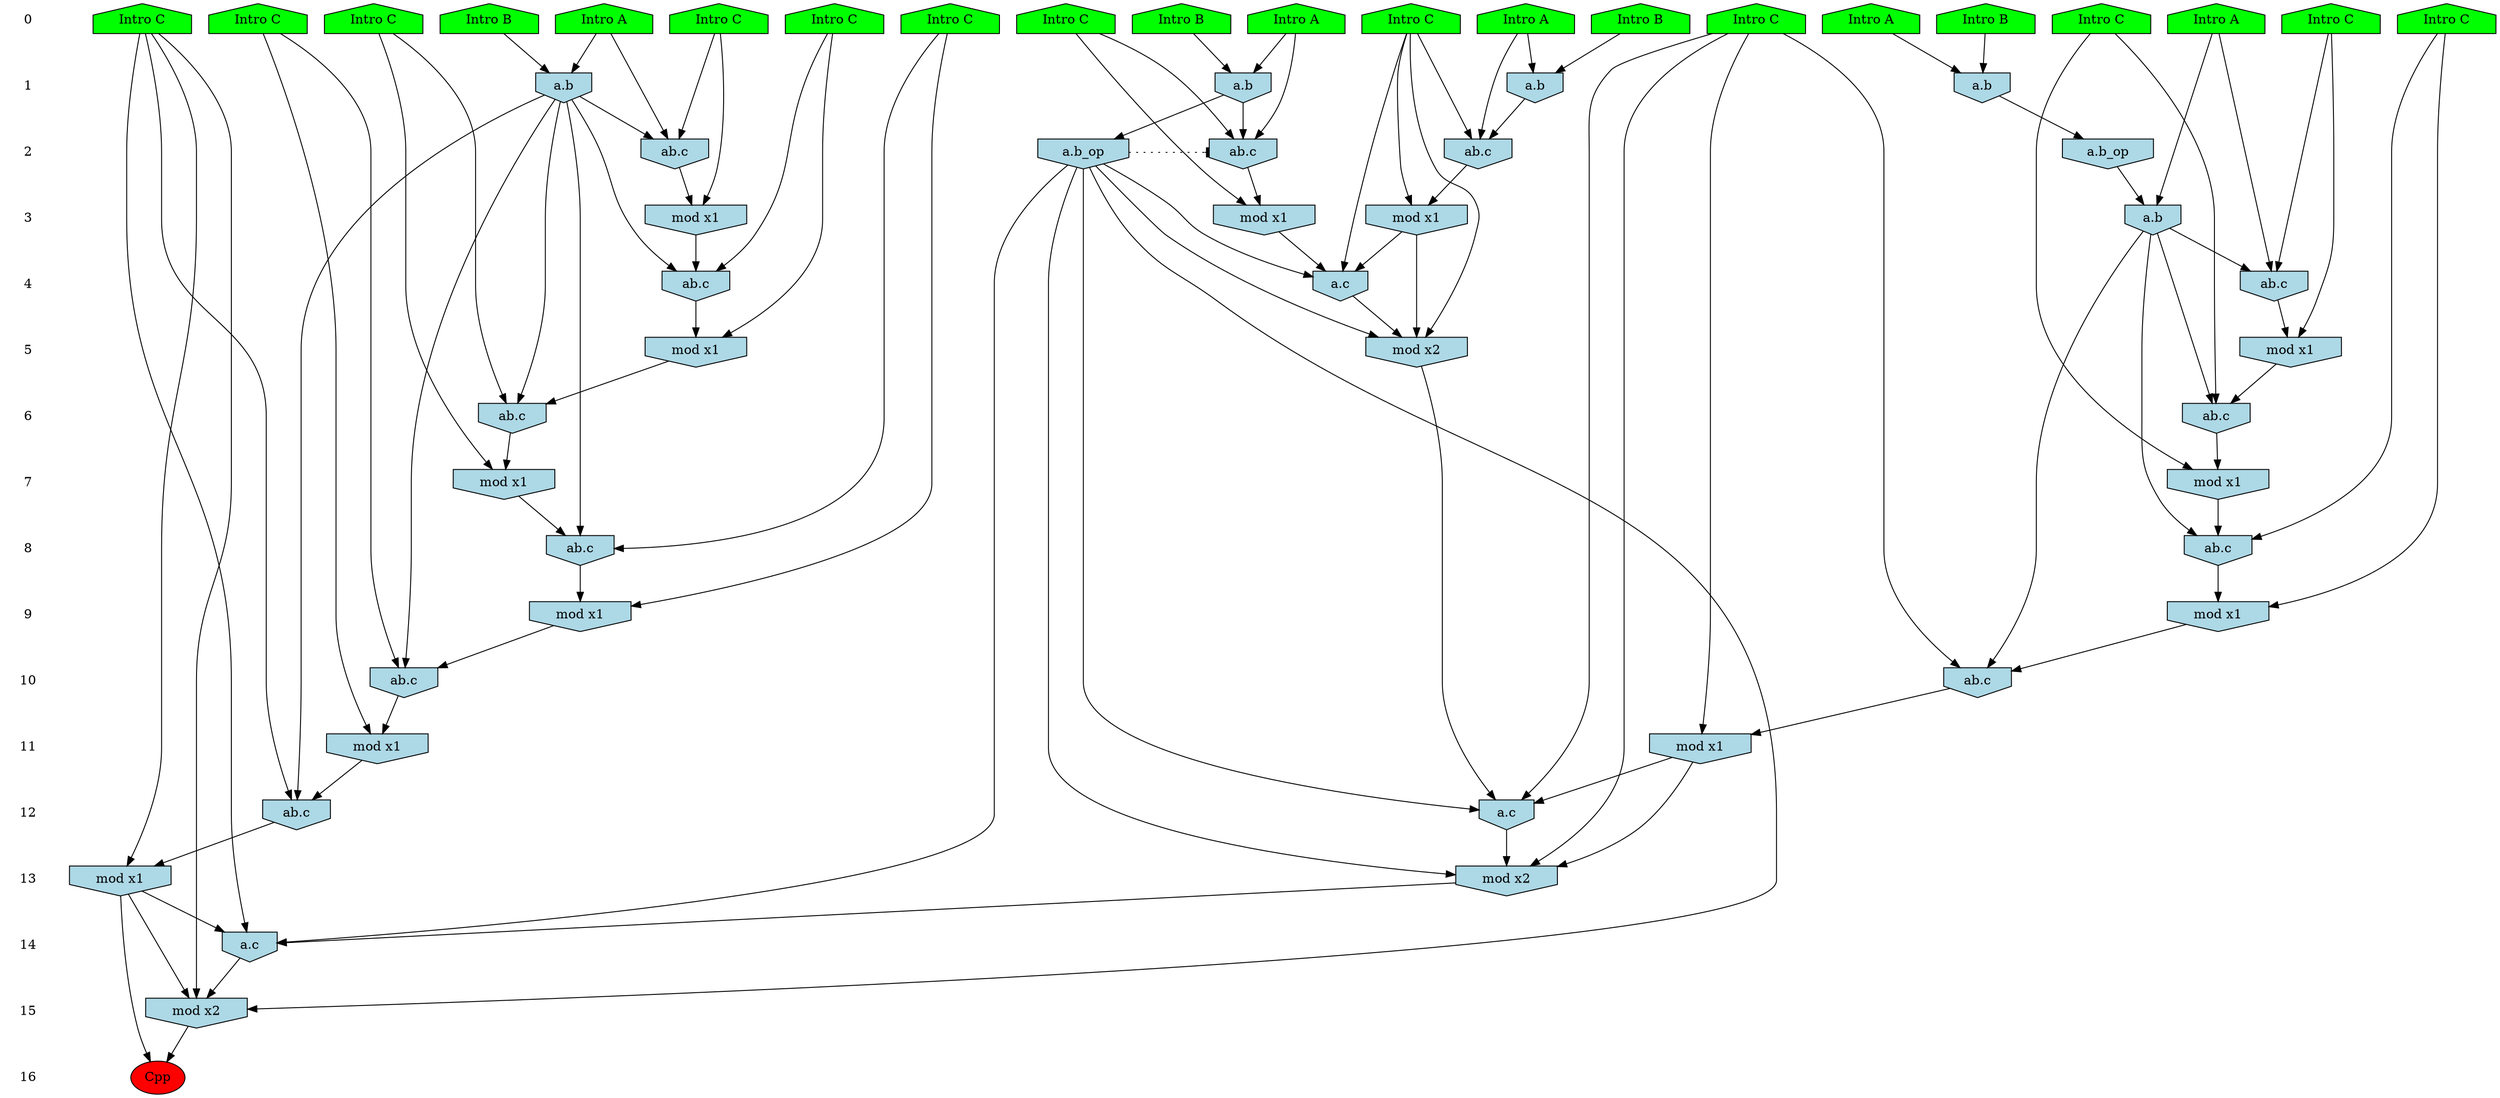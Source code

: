 /* Compression of 1 causal flows obtained in average at 1.953844E+01 t.u */
/* Compressed causal flows were: [3595] */
digraph G{
 ranksep=.5 ; 
{ rank = same ; "0" [shape=plaintext] ; node_1 [label ="Intro A", shape=house, style=filled, fillcolor=green] ;
node_2 [label ="Intro A", shape=house, style=filled, fillcolor=green] ;
node_3 [label ="Intro B", shape=house, style=filled, fillcolor=green] ;
node_4 [label ="Intro A", shape=house, style=filled, fillcolor=green] ;
node_5 [label ="Intro A", shape=house, style=filled, fillcolor=green] ;
node_6 [label ="Intro A", shape=house, style=filled, fillcolor=green] ;
node_7 [label ="Intro B", shape=house, style=filled, fillcolor=green] ;
node_8 [label ="Intro B", shape=house, style=filled, fillcolor=green] ;
node_9 [label ="Intro B", shape=house, style=filled, fillcolor=green] ;
node_10 [label ="Intro C", shape=house, style=filled, fillcolor=green] ;
node_11 [label ="Intro C", shape=house, style=filled, fillcolor=green] ;
node_12 [label ="Intro C", shape=house, style=filled, fillcolor=green] ;
node_13 [label ="Intro C", shape=house, style=filled, fillcolor=green] ;
node_14 [label ="Intro C", shape=house, style=filled, fillcolor=green] ;
node_15 [label ="Intro C", shape=house, style=filled, fillcolor=green] ;
node_16 [label ="Intro C", shape=house, style=filled, fillcolor=green] ;
node_17 [label ="Intro C", shape=house, style=filled, fillcolor=green] ;
node_18 [label ="Intro C", shape=house, style=filled, fillcolor=green] ;
node_19 [label ="Intro C", shape=house, style=filled, fillcolor=green] ;
node_20 [label ="Intro C", shape=house, style=filled, fillcolor=green] ;
node_21 [label ="Intro C", shape=house, style=filled, fillcolor=green] ;
}
{ rank = same ; "1" [shape=plaintext] ; node_22 [label="a.b", shape=invhouse, style=filled, fillcolor = lightblue] ;
node_23 [label="a.b", shape=invhouse, style=filled, fillcolor = lightblue] ;
node_29 [label="a.b", shape=invhouse, style=filled, fillcolor = lightblue] ;
node_32 [label="a.b", shape=invhouse, style=filled, fillcolor = lightblue] ;
}
{ rank = same ; "2" [shape=plaintext] ; node_24 [label="ab.c", shape=invhouse, style=filled, fillcolor = lightblue] ;
node_27 [label="ab.c", shape=invhouse, style=filled, fillcolor = lightblue] ;
node_31 [label="ab.c", shape=invhouse, style=filled, fillcolor = lightblue] ;
node_34 [label="a.b_op", shape=invhouse, style=filled, fillcolor = lightblue] ;
node_42 [label="a.b_op", shape=invhouse, style=filled, fillcolor = lightblue] ;
}
{ rank = same ; "3" [shape=plaintext] ; node_25 [label="mod x1", shape=invhouse, style=filled, fillcolor = lightblue] ;
node_30 [label="mod x1", shape=invhouse, style=filled, fillcolor = lightblue] ;
node_35 [label="mod x1", shape=invhouse, style=filled, fillcolor = lightblue] ;
node_37 [label="a.b", shape=invhouse, style=filled, fillcolor = lightblue] ;
}
{ rank = same ; "4" [shape=plaintext] ; node_26 [label="ab.c", shape=invhouse, style=filled, fillcolor = lightblue] ;
node_38 [label="ab.c", shape=invhouse, style=filled, fillcolor = lightblue] ;
node_47 [label="a.c", shape=invhouse, style=filled, fillcolor = lightblue] ;
}
{ rank = same ; "5" [shape=plaintext] ; node_28 [label="mod x1", shape=invhouse, style=filled, fillcolor = lightblue] ;
node_39 [label="mod x1", shape=invhouse, style=filled, fillcolor = lightblue] ;
node_49 [label="mod x2", shape=invhouse, style=filled, fillcolor = lightblue] ;
}
{ rank = same ; "6" [shape=plaintext] ; node_33 [label="ab.c", shape=invhouse, style=filled, fillcolor = lightblue] ;
node_41 [label="ab.c", shape=invhouse, style=filled, fillcolor = lightblue] ;
}
{ rank = same ; "7" [shape=plaintext] ; node_36 [label="mod x1", shape=invhouse, style=filled, fillcolor = lightblue] ;
node_44 [label="mod x1", shape=invhouse, style=filled, fillcolor = lightblue] ;
}
{ rank = same ; "8" [shape=plaintext] ; node_40 [label="ab.c", shape=invhouse, style=filled, fillcolor = lightblue] ;
node_45 [label="ab.c", shape=invhouse, style=filled, fillcolor = lightblue] ;
}
{ rank = same ; "9" [shape=plaintext] ; node_43 [label="mod x1", shape=invhouse, style=filled, fillcolor = lightblue] ;
node_46 [label="mod x1", shape=invhouse, style=filled, fillcolor = lightblue] ;
}
{ rank = same ; "10" [shape=plaintext] ; node_48 [label="ab.c", shape=invhouse, style=filled, fillcolor = lightblue] ;
node_51 [label="ab.c", shape=invhouse, style=filled, fillcolor = lightblue] ;
}
{ rank = same ; "11" [shape=plaintext] ; node_50 [label="mod x1", shape=invhouse, style=filled, fillcolor = lightblue] ;
node_52 [label="mod x1", shape=invhouse, style=filled, fillcolor = lightblue] ;
}
{ rank = same ; "12" [shape=plaintext] ; node_53 [label="ab.c", shape=invhouse, style=filled, fillcolor = lightblue] ;
node_55 [label="a.c", shape=invhouse, style=filled, fillcolor = lightblue] ;
}
{ rank = same ; "13" [shape=plaintext] ; node_54 [label="mod x1", shape=invhouse, style=filled, fillcolor = lightblue] ;
node_56 [label="mod x2", shape=invhouse, style=filled, fillcolor = lightblue] ;
}
{ rank = same ; "14" [shape=plaintext] ; node_57 [label="a.c", shape=invhouse, style=filled, fillcolor = lightblue] ;
}
{ rank = same ; "15" [shape=plaintext] ; node_58 [label="mod x2", shape=invhouse, style=filled, fillcolor = lightblue] ;
}
{ rank = same ; "16" [shape=plaintext] ; node_59 [label ="Cpp", style=filled, fillcolor=red] ;
}
"0" -> "1" [style="invis"]; 
"1" -> "2" [style="invis"]; 
"2" -> "3" [style="invis"]; 
"3" -> "4" [style="invis"]; 
"4" -> "5" [style="invis"]; 
"5" -> "6" [style="invis"]; 
"6" -> "7" [style="invis"]; 
"7" -> "8" [style="invis"]; 
"8" -> "9" [style="invis"]; 
"9" -> "10" [style="invis"]; 
"10" -> "11" [style="invis"]; 
"11" -> "12" [style="invis"]; 
"12" -> "13" [style="invis"]; 
"13" -> "14" [style="invis"]; 
"14" -> "15" [style="invis"]; 
"15" -> "16" [style="invis"]; 
node_3 -> node_22
node_4 -> node_22
node_2 -> node_23
node_7 -> node_23
node_2 -> node_24
node_12 -> node_24
node_23 -> node_24
node_12 -> node_25
node_24 -> node_25
node_18 -> node_26
node_23 -> node_26
node_25 -> node_26
node_4 -> node_27
node_16 -> node_27
node_22 -> node_27
node_18 -> node_28
node_26 -> node_28
node_5 -> node_29
node_8 -> node_29
node_16 -> node_30
node_27 -> node_30
node_5 -> node_31
node_15 -> node_31
node_29 -> node_31
node_1 -> node_32
node_9 -> node_32
node_14 -> node_33
node_23 -> node_33
node_28 -> node_33
node_32 -> node_34
node_15 -> node_35
node_31 -> node_35
node_14 -> node_36
node_33 -> node_36
node_6 -> node_37
node_34 -> node_37
node_6 -> node_38
node_10 -> node_38
node_37 -> node_38
node_10 -> node_39
node_38 -> node_39
node_11 -> node_40
node_23 -> node_40
node_36 -> node_40
node_21 -> node_41
node_37 -> node_41
node_39 -> node_41
node_29 -> node_42
node_11 -> node_43
node_40 -> node_43
node_21 -> node_44
node_41 -> node_44
node_19 -> node_45
node_37 -> node_45
node_44 -> node_45
node_19 -> node_46
node_45 -> node_46
node_16 -> node_47
node_30 -> node_47
node_35 -> node_47
node_42 -> node_47
node_13 -> node_48
node_37 -> node_48
node_46 -> node_48
node_16 -> node_49
node_30 -> node_49
node_42 -> node_49
node_47 -> node_49
node_13 -> node_50
node_48 -> node_50
node_20 -> node_51
node_23 -> node_51
node_43 -> node_51
node_20 -> node_52
node_51 -> node_52
node_17 -> node_53
node_23 -> node_53
node_52 -> node_53
node_17 -> node_54
node_53 -> node_54
node_13 -> node_55
node_42 -> node_55
node_49 -> node_55
node_50 -> node_55
node_13 -> node_56
node_42 -> node_56
node_50 -> node_56
node_55 -> node_56
node_17 -> node_57
node_42 -> node_57
node_54 -> node_57
node_56 -> node_57
node_17 -> node_58
node_42 -> node_58
node_54 -> node_58
node_57 -> node_58
node_54 -> node_59
node_58 -> node_59
node_42 -> node_31 [style=dotted, arrowhead = tee] 
}
/*
 Dot generation time: 0.000000
*/